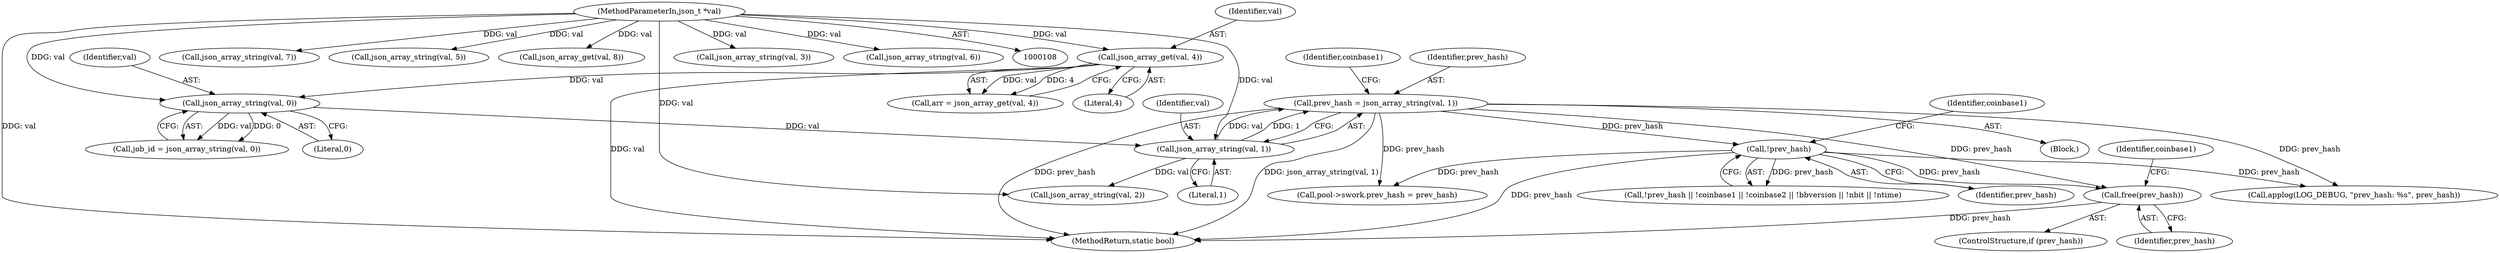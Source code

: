 digraph "0_sgminer_910c36089940e81fb85c65b8e63dcd2fac71470c@API" {
"1000219" [label="(Call,free(prev_hash))"];
"1000196" [label="(Call,!prev_hash)"];
"1000155" [label="(Call,prev_hash = json_array_string(val, 1))"];
"1000157" [label="(Call,json_array_string(val, 1))"];
"1000152" [label="(Call,json_array_string(val, 0))"];
"1000135" [label="(Call,json_array_get(val, 4))"];
"1000110" [label="(MethodParameterIn,json_t *val)"];
"1000768" [label="(MethodReturn,static bool)"];
"1000162" [label="(Call,json_array_string(val, 2))"];
"1000155" [label="(Call,prev_hash = json_array_string(val, 1))"];
"1000182" [label="(Call,json_array_string(val, 7))"];
"1000172" [label="(Call,json_array_string(val, 5))"];
"1000217" [label="(ControlStructure,if (prev_hash))"];
"1000220" [label="(Identifier,prev_hash)"];
"1000197" [label="(Identifier,prev_hash)"];
"1000154" [label="(Literal,0)"];
"1000153" [label="(Identifier,val)"];
"1000195" [label="(Call,!prev_hash || !coinbase1 || !coinbase2 || !bbversion || !nbit || !ntime)"];
"1000152" [label="(Call,json_array_string(val, 0))"];
"1000284" [label="(Call,pool->swork.prev_hash = prev_hash)"];
"1000188" [label="(Call,json_array_get(val, 8))"];
"1000200" [label="(Identifier,coinbase1)"];
"1000135" [label="(Call,json_array_get(val, 4))"];
"1000136" [label="(Identifier,val)"];
"1000150" [label="(Call,job_id = json_array_string(val, 0))"];
"1000137" [label="(Literal,4)"];
"1000156" [label="(Identifier,prev_hash)"];
"1000161" [label="(Identifier,coinbase1)"];
"1000710" [label="(Call,applog(LOG_DEBUG, \"prev_hash: %s\", prev_hash))"];
"1000167" [label="(Call,json_array_string(val, 3))"];
"1000196" [label="(Call,!prev_hash)"];
"1000159" [label="(Literal,1)"];
"1000222" [label="(Identifier,coinbase1)"];
"1000157" [label="(Call,json_array_string(val, 1))"];
"1000177" [label="(Call,json_array_string(val, 6))"];
"1000219" [label="(Call,free(prev_hash))"];
"1000133" [label="(Call,arr = json_array_get(val, 4))"];
"1000111" [label="(Block,)"];
"1000110" [label="(MethodParameterIn,json_t *val)"];
"1000158" [label="(Identifier,val)"];
"1000219" -> "1000217"  [label="AST: "];
"1000219" -> "1000220"  [label="CFG: "];
"1000220" -> "1000219"  [label="AST: "];
"1000222" -> "1000219"  [label="CFG: "];
"1000219" -> "1000768"  [label="DDG: prev_hash"];
"1000196" -> "1000219"  [label="DDG: prev_hash"];
"1000155" -> "1000219"  [label="DDG: prev_hash"];
"1000196" -> "1000195"  [label="AST: "];
"1000196" -> "1000197"  [label="CFG: "];
"1000197" -> "1000196"  [label="AST: "];
"1000200" -> "1000196"  [label="CFG: "];
"1000195" -> "1000196"  [label="CFG: "];
"1000196" -> "1000768"  [label="DDG: prev_hash"];
"1000196" -> "1000195"  [label="DDG: prev_hash"];
"1000155" -> "1000196"  [label="DDG: prev_hash"];
"1000196" -> "1000284"  [label="DDG: prev_hash"];
"1000196" -> "1000710"  [label="DDG: prev_hash"];
"1000155" -> "1000111"  [label="AST: "];
"1000155" -> "1000157"  [label="CFG: "];
"1000156" -> "1000155"  [label="AST: "];
"1000157" -> "1000155"  [label="AST: "];
"1000161" -> "1000155"  [label="CFG: "];
"1000155" -> "1000768"  [label="DDG: json_array_string(val, 1)"];
"1000155" -> "1000768"  [label="DDG: prev_hash"];
"1000157" -> "1000155"  [label="DDG: val"];
"1000157" -> "1000155"  [label="DDG: 1"];
"1000155" -> "1000284"  [label="DDG: prev_hash"];
"1000155" -> "1000710"  [label="DDG: prev_hash"];
"1000157" -> "1000159"  [label="CFG: "];
"1000158" -> "1000157"  [label="AST: "];
"1000159" -> "1000157"  [label="AST: "];
"1000152" -> "1000157"  [label="DDG: val"];
"1000110" -> "1000157"  [label="DDG: val"];
"1000157" -> "1000162"  [label="DDG: val"];
"1000152" -> "1000150"  [label="AST: "];
"1000152" -> "1000154"  [label="CFG: "];
"1000153" -> "1000152"  [label="AST: "];
"1000154" -> "1000152"  [label="AST: "];
"1000150" -> "1000152"  [label="CFG: "];
"1000152" -> "1000150"  [label="DDG: val"];
"1000152" -> "1000150"  [label="DDG: 0"];
"1000135" -> "1000152"  [label="DDG: val"];
"1000110" -> "1000152"  [label="DDG: val"];
"1000135" -> "1000133"  [label="AST: "];
"1000135" -> "1000137"  [label="CFG: "];
"1000136" -> "1000135"  [label="AST: "];
"1000137" -> "1000135"  [label="AST: "];
"1000133" -> "1000135"  [label="CFG: "];
"1000135" -> "1000768"  [label="DDG: val"];
"1000135" -> "1000133"  [label="DDG: val"];
"1000135" -> "1000133"  [label="DDG: 4"];
"1000110" -> "1000135"  [label="DDG: val"];
"1000110" -> "1000108"  [label="AST: "];
"1000110" -> "1000768"  [label="DDG: val"];
"1000110" -> "1000162"  [label="DDG: val"];
"1000110" -> "1000167"  [label="DDG: val"];
"1000110" -> "1000172"  [label="DDG: val"];
"1000110" -> "1000177"  [label="DDG: val"];
"1000110" -> "1000182"  [label="DDG: val"];
"1000110" -> "1000188"  [label="DDG: val"];
}

